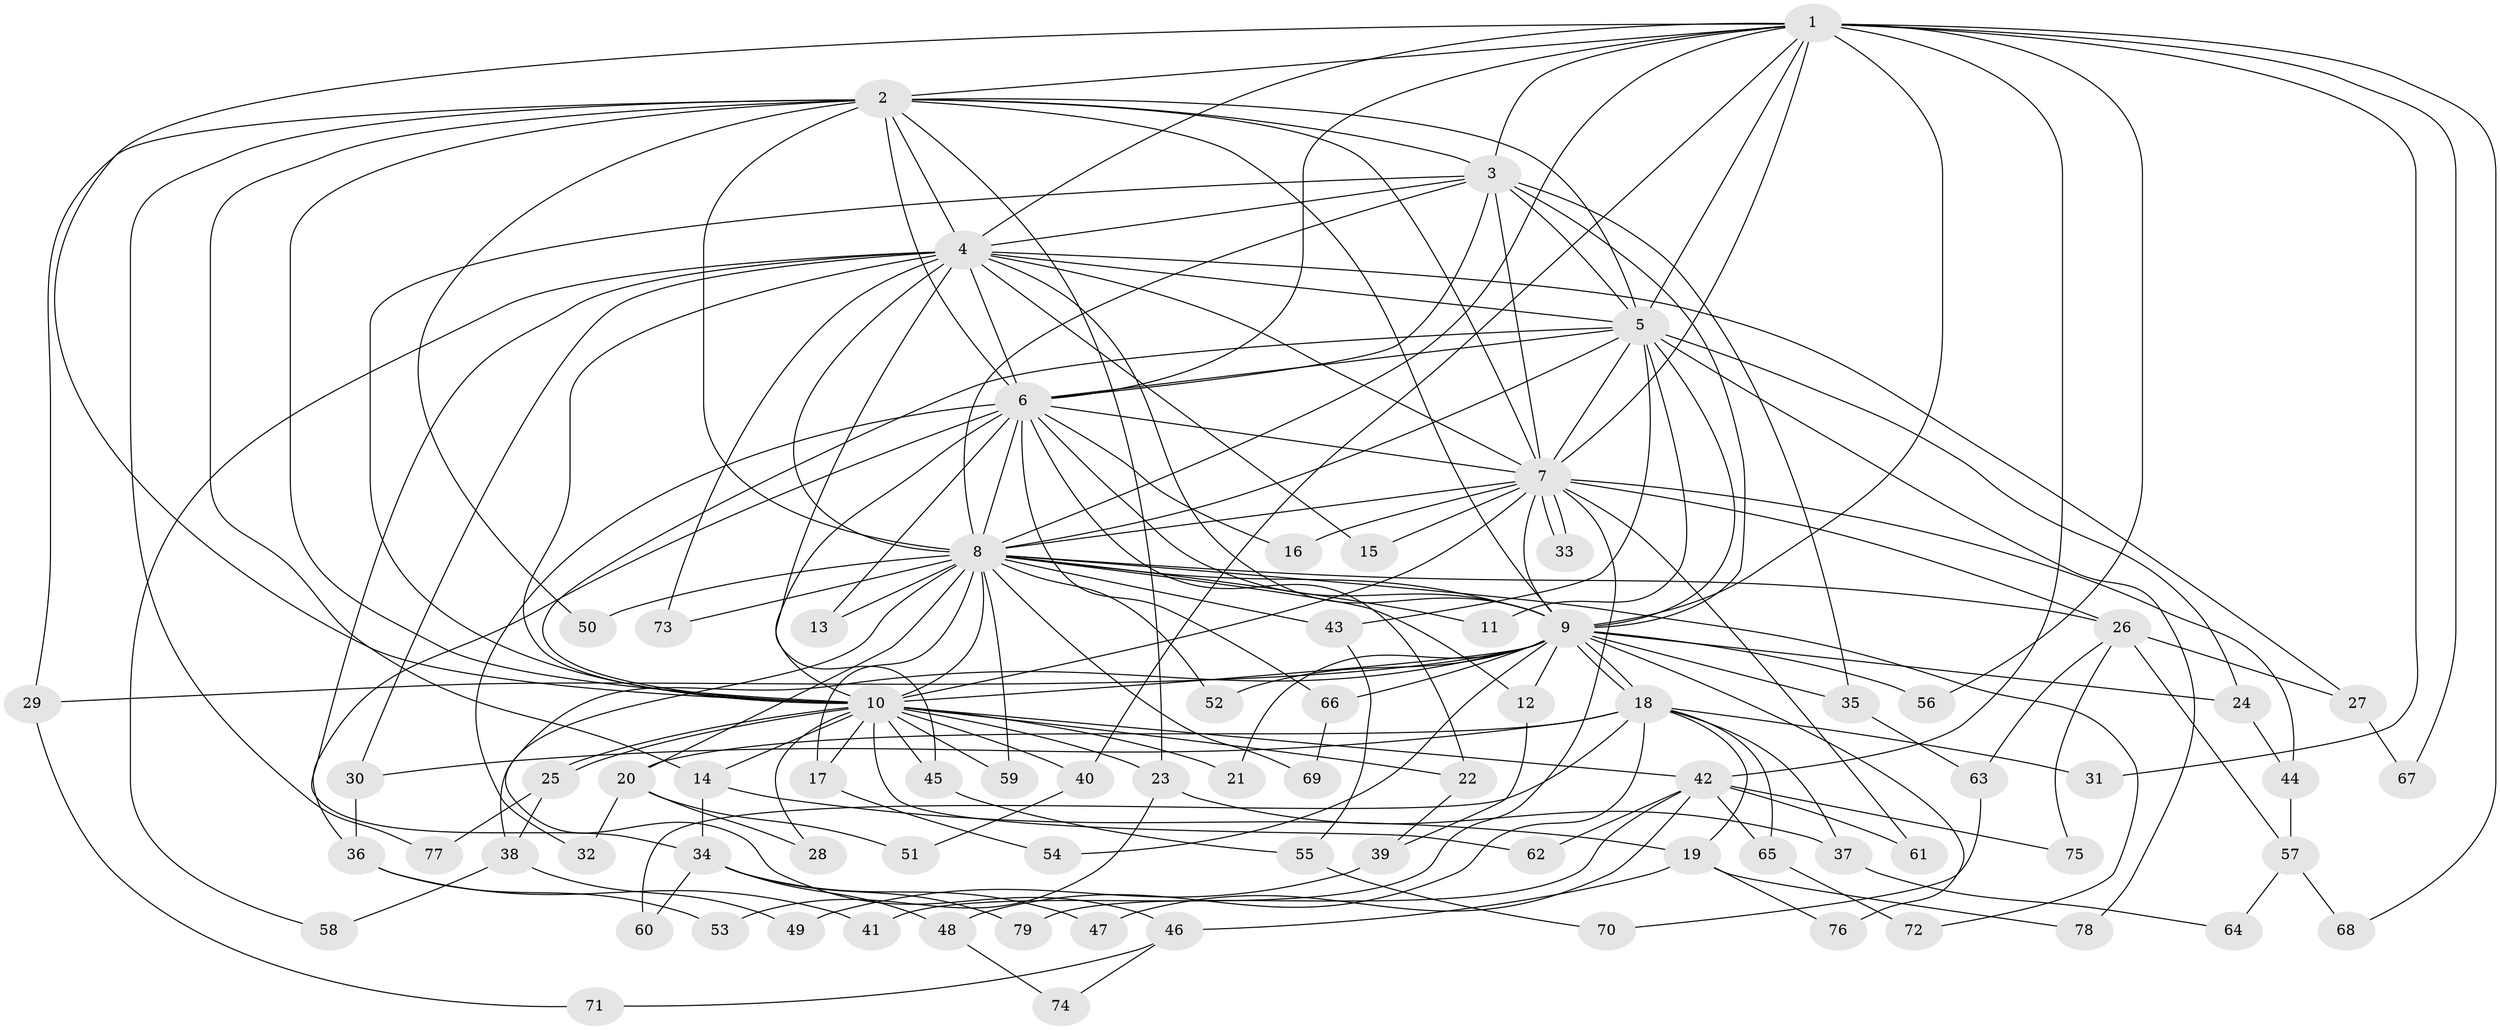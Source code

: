 // coarse degree distribution, {13: 0.017857142857142856, 22: 0.017857142857142856, 8: 0.03571428571428571, 14: 0.017857142857142856, 10: 0.03571428571428571, 18: 0.017857142857142856, 19: 0.017857142857142856, 21: 0.017857142857142856, 3: 0.2857142857142857, 2: 0.3392857142857143, 1: 0.05357142857142857, 5: 0.07142857142857142, 6: 0.05357142857142857, 4: 0.017857142857142856}
// Generated by graph-tools (version 1.1) at 2025/41/03/06/25 10:41:34]
// undirected, 79 vertices, 183 edges
graph export_dot {
graph [start="1"]
  node [color=gray90,style=filled];
  1;
  2;
  3;
  4;
  5;
  6;
  7;
  8;
  9;
  10;
  11;
  12;
  13;
  14;
  15;
  16;
  17;
  18;
  19;
  20;
  21;
  22;
  23;
  24;
  25;
  26;
  27;
  28;
  29;
  30;
  31;
  32;
  33;
  34;
  35;
  36;
  37;
  38;
  39;
  40;
  41;
  42;
  43;
  44;
  45;
  46;
  47;
  48;
  49;
  50;
  51;
  52;
  53;
  54;
  55;
  56;
  57;
  58;
  59;
  60;
  61;
  62;
  63;
  64;
  65;
  66;
  67;
  68;
  69;
  70;
  71;
  72;
  73;
  74;
  75;
  76;
  77;
  78;
  79;
  1 -- 2;
  1 -- 3;
  1 -- 4;
  1 -- 5;
  1 -- 6;
  1 -- 7;
  1 -- 8;
  1 -- 9;
  1 -- 10;
  1 -- 31;
  1 -- 40;
  1 -- 42;
  1 -- 56;
  1 -- 67;
  1 -- 68;
  2 -- 3;
  2 -- 4;
  2 -- 5;
  2 -- 6;
  2 -- 7;
  2 -- 8;
  2 -- 9;
  2 -- 10;
  2 -- 14;
  2 -- 23;
  2 -- 29;
  2 -- 50;
  2 -- 77;
  3 -- 4;
  3 -- 5;
  3 -- 6;
  3 -- 7;
  3 -- 8;
  3 -- 9;
  3 -- 10;
  3 -- 35;
  4 -- 5;
  4 -- 6;
  4 -- 7;
  4 -- 8;
  4 -- 9;
  4 -- 10;
  4 -- 15;
  4 -- 27;
  4 -- 30;
  4 -- 34;
  4 -- 45;
  4 -- 58;
  4 -- 73;
  5 -- 6;
  5 -- 7;
  5 -- 8;
  5 -- 9;
  5 -- 10;
  5 -- 11;
  5 -- 24;
  5 -- 43;
  5 -- 78;
  6 -- 7;
  6 -- 8;
  6 -- 9;
  6 -- 10;
  6 -- 13;
  6 -- 16;
  6 -- 22;
  6 -- 32;
  6 -- 36;
  6 -- 66;
  7 -- 8;
  7 -- 9;
  7 -- 10;
  7 -- 15;
  7 -- 16;
  7 -- 26;
  7 -- 33;
  7 -- 33;
  7 -- 41;
  7 -- 44;
  7 -- 61;
  8 -- 9;
  8 -- 10;
  8 -- 11;
  8 -- 12;
  8 -- 13;
  8 -- 17;
  8 -- 20;
  8 -- 26;
  8 -- 43;
  8 -- 46;
  8 -- 50;
  8 -- 52;
  8 -- 59;
  8 -- 69;
  8 -- 72;
  8 -- 73;
  9 -- 10;
  9 -- 12;
  9 -- 18;
  9 -- 18;
  9 -- 21;
  9 -- 24;
  9 -- 29;
  9 -- 35;
  9 -- 38;
  9 -- 52;
  9 -- 54;
  9 -- 56;
  9 -- 66;
  9 -- 76;
  10 -- 14;
  10 -- 17;
  10 -- 21;
  10 -- 22;
  10 -- 23;
  10 -- 25;
  10 -- 25;
  10 -- 28;
  10 -- 40;
  10 -- 42;
  10 -- 45;
  10 -- 59;
  10 -- 62;
  12 -- 39;
  14 -- 19;
  14 -- 34;
  17 -- 54;
  18 -- 19;
  18 -- 20;
  18 -- 30;
  18 -- 31;
  18 -- 37;
  18 -- 48;
  18 -- 60;
  18 -- 65;
  19 -- 46;
  19 -- 76;
  19 -- 78;
  20 -- 28;
  20 -- 32;
  20 -- 51;
  22 -- 39;
  23 -- 37;
  23 -- 53;
  24 -- 44;
  25 -- 38;
  25 -- 77;
  26 -- 27;
  26 -- 57;
  26 -- 63;
  26 -- 75;
  27 -- 67;
  29 -- 71;
  30 -- 36;
  34 -- 47;
  34 -- 48;
  34 -- 60;
  34 -- 79;
  35 -- 63;
  36 -- 41;
  36 -- 53;
  37 -- 64;
  38 -- 49;
  38 -- 58;
  39 -- 49;
  40 -- 51;
  42 -- 47;
  42 -- 61;
  42 -- 62;
  42 -- 65;
  42 -- 75;
  42 -- 79;
  43 -- 55;
  44 -- 57;
  45 -- 55;
  46 -- 71;
  46 -- 74;
  48 -- 74;
  55 -- 70;
  57 -- 64;
  57 -- 68;
  63 -- 70;
  65 -- 72;
  66 -- 69;
}
